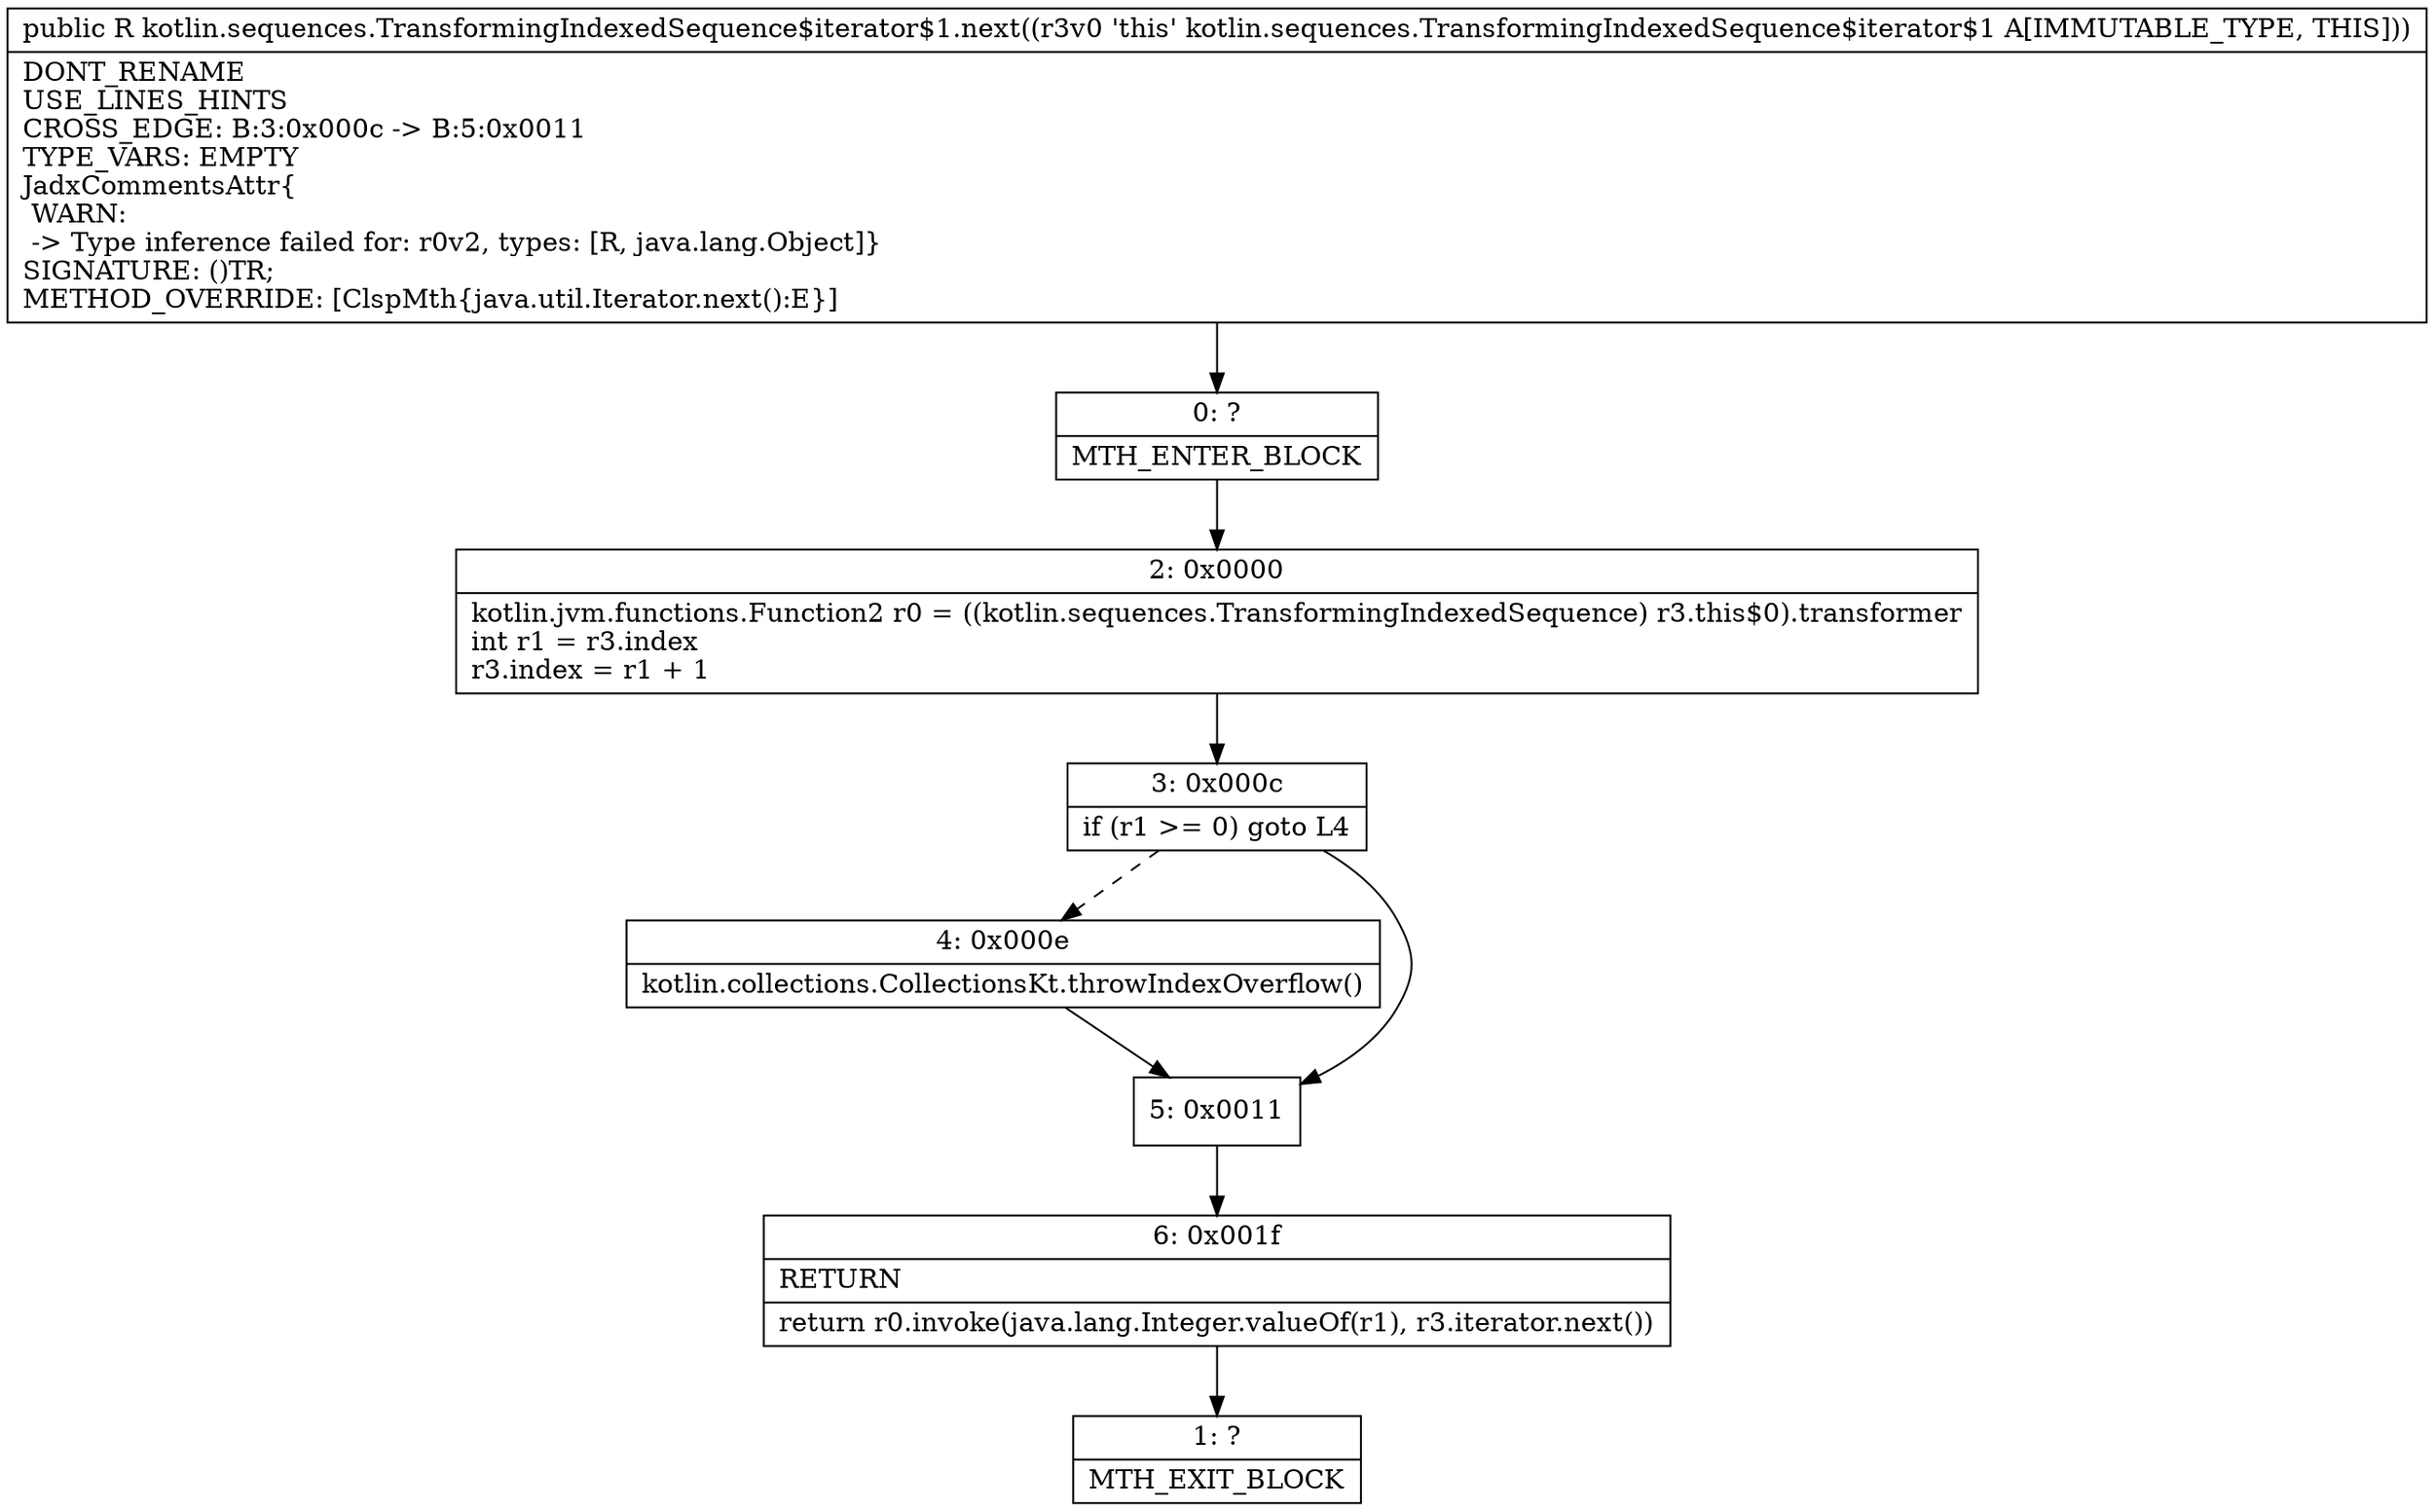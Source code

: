 digraph "CFG forkotlin.sequences.TransformingIndexedSequence$iterator$1.next()Ljava\/lang\/Object;" {
Node_0 [shape=record,label="{0\:\ ?|MTH_ENTER_BLOCK\l}"];
Node_2 [shape=record,label="{2\:\ 0x0000|kotlin.jvm.functions.Function2 r0 = ((kotlin.sequences.TransformingIndexedSequence) r3.this$0).transformer\lint r1 = r3.index\lr3.index = r1 + 1\l}"];
Node_3 [shape=record,label="{3\:\ 0x000c|if (r1 \>= 0) goto L4\l}"];
Node_4 [shape=record,label="{4\:\ 0x000e|kotlin.collections.CollectionsKt.throwIndexOverflow()\l}"];
Node_5 [shape=record,label="{5\:\ 0x0011}"];
Node_6 [shape=record,label="{6\:\ 0x001f|RETURN\l|return r0.invoke(java.lang.Integer.valueOf(r1), r3.iterator.next())\l}"];
Node_1 [shape=record,label="{1\:\ ?|MTH_EXIT_BLOCK\l}"];
MethodNode[shape=record,label="{public R kotlin.sequences.TransformingIndexedSequence$iterator$1.next((r3v0 'this' kotlin.sequences.TransformingIndexedSequence$iterator$1 A[IMMUTABLE_TYPE, THIS]))  | DONT_RENAME\lUSE_LINES_HINTS\lCROSS_EDGE: B:3:0x000c \-\> B:5:0x0011\lTYPE_VARS: EMPTY\lJadxCommentsAttr\{\l WARN: \l \-\> Type inference failed for: r0v2, types: [R, java.lang.Object]\}\lSIGNATURE: ()TR;\lMETHOD_OVERRIDE: [ClspMth\{java.util.Iterator.next():E\}]\l}"];
MethodNode -> Node_0;Node_0 -> Node_2;
Node_2 -> Node_3;
Node_3 -> Node_4[style=dashed];
Node_3 -> Node_5;
Node_4 -> Node_5;
Node_5 -> Node_6;
Node_6 -> Node_1;
}


